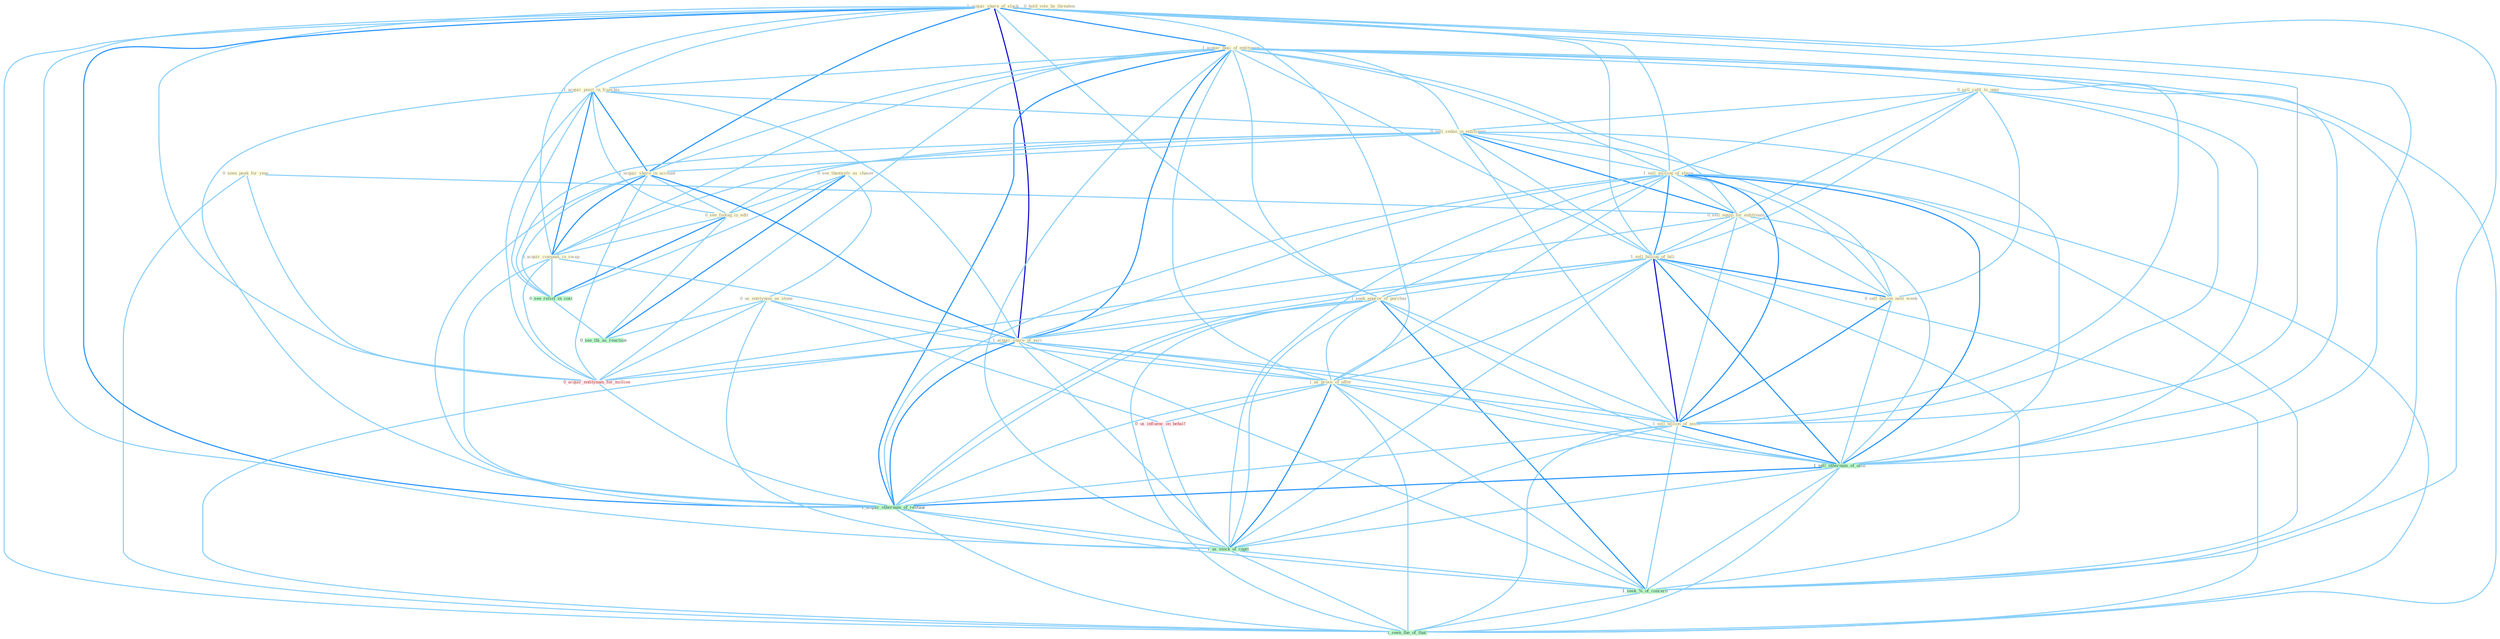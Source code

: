 Graph G{ 
    node
    [shape=polygon,style=filled,width=.5,height=.06,color="#BDFCC9",fixedsize=true,fontsize=4,
    fontcolor="#2f4f4f"];
    {node
    [color="#ffffe0", fontcolor="#8b7d6b"] "0_seen_peak_for_year " "1_acquir_share_of_stock " "1_acquir_busi_of_entitynam " "0_sell_cattl_to_oper " "0_hold_vote_by_threaten " "1_acquir_posit_in_franchis " "0_sell_sedan_in_entitynam " "1_sell_million_of_share " "0_sell_equip_for_entitynam " "0_see_themselv_as_chaser " "1_sell_billion_of_bill " "1_acquir_share_in_account " "0_us_entitynam_as_stone " "0_see_footag_in_edit " "0_sell_billion_next_week " "0_acquir_compani_in_swap " "1_seek_approv_of_purchas " "1_acquir_share_of_seri " "1_us_proce_of_offer " "1_sell_billion_of_asset "}
{node [color="#fff0f5", fontcolor="#b22222"] "0_acquir_entitynam_for_million " "0_us_influenc_on_behalf "}
edge [color="#B0E2FF"];

	"0_seen_peak_for_year " -- "0_sell_equip_for_entitynam " [w="1", color="#87cefa" ];
	"0_seen_peak_for_year " -- "0_acquir_entitynam_for_million " [w="1", color="#87cefa" ];
	"0_seen_peak_for_year " -- "1_seen_the_of_that " [w="1", color="#87cefa" ];
	"1_acquir_share_of_stock " -- "1_acquir_busi_of_entitynam " [w="2", color="#1e90ff" , len=0.8];
	"1_acquir_share_of_stock " -- "1_acquir_posit_in_franchis " [w="1", color="#87cefa" ];
	"1_acquir_share_of_stock " -- "1_sell_million_of_share " [w="1", color="#87cefa" ];
	"1_acquir_share_of_stock " -- "1_sell_billion_of_bill " [w="1", color="#87cefa" ];
	"1_acquir_share_of_stock " -- "1_acquir_share_in_account " [w="2", color="#1e90ff" , len=0.8];
	"1_acquir_share_of_stock " -- "0_acquir_compani_in_swap " [w="1", color="#87cefa" ];
	"1_acquir_share_of_stock " -- "1_seek_approv_of_purchas " [w="1", color="#87cefa" ];
	"1_acquir_share_of_stock " -- "1_acquir_share_of_seri " [w="3", color="#0000cd" , len=0.6];
	"1_acquir_share_of_stock " -- "1_us_proce_of_offer " [w="1", color="#87cefa" ];
	"1_acquir_share_of_stock " -- "1_sell_billion_of_asset " [w="1", color="#87cefa" ];
	"1_acquir_share_of_stock " -- "0_acquir_entitynam_for_million " [w="1", color="#87cefa" ];
	"1_acquir_share_of_stock " -- "1_sell_othernum_of_offic " [w="1", color="#87cefa" ];
	"1_acquir_share_of_stock " -- "1_acquir_othernum_of_restaur " [w="2", color="#1e90ff" , len=0.8];
	"1_acquir_share_of_stock " -- "1_us_stock_of_capit " [w="1", color="#87cefa" ];
	"1_acquir_share_of_stock " -- "1_seek_%_of_concern " [w="1", color="#87cefa" ];
	"1_acquir_share_of_stock " -- "1_seen_the_of_that " [w="1", color="#87cefa" ];
	"1_acquir_busi_of_entitynam " -- "1_acquir_posit_in_franchis " [w="1", color="#87cefa" ];
	"1_acquir_busi_of_entitynam " -- "0_sell_sedan_in_entitynam " [w="1", color="#87cefa" ];
	"1_acquir_busi_of_entitynam " -- "1_sell_million_of_share " [w="1", color="#87cefa" ];
	"1_acquir_busi_of_entitynam " -- "0_sell_equip_for_entitynam " [w="1", color="#87cefa" ];
	"1_acquir_busi_of_entitynam " -- "1_sell_billion_of_bill " [w="1", color="#87cefa" ];
	"1_acquir_busi_of_entitynam " -- "1_acquir_share_in_account " [w="1", color="#87cefa" ];
	"1_acquir_busi_of_entitynam " -- "0_acquir_compani_in_swap " [w="1", color="#87cefa" ];
	"1_acquir_busi_of_entitynam " -- "1_seek_approv_of_purchas " [w="1", color="#87cefa" ];
	"1_acquir_busi_of_entitynam " -- "1_acquir_share_of_seri " [w="2", color="#1e90ff" , len=0.8];
	"1_acquir_busi_of_entitynam " -- "1_us_proce_of_offer " [w="1", color="#87cefa" ];
	"1_acquir_busi_of_entitynam " -- "1_sell_billion_of_asset " [w="1", color="#87cefa" ];
	"1_acquir_busi_of_entitynam " -- "0_acquir_entitynam_for_million " [w="1", color="#87cefa" ];
	"1_acquir_busi_of_entitynam " -- "1_sell_othernum_of_offic " [w="1", color="#87cefa" ];
	"1_acquir_busi_of_entitynam " -- "1_acquir_othernum_of_restaur " [w="2", color="#1e90ff" , len=0.8];
	"1_acquir_busi_of_entitynam " -- "1_us_stock_of_capit " [w="1", color="#87cefa" ];
	"1_acquir_busi_of_entitynam " -- "1_seek_%_of_concern " [w="1", color="#87cefa" ];
	"1_acquir_busi_of_entitynam " -- "1_seen_the_of_that " [w="1", color="#87cefa" ];
	"0_sell_cattl_to_oper " -- "0_sell_sedan_in_entitynam " [w="1", color="#87cefa" ];
	"0_sell_cattl_to_oper " -- "1_sell_million_of_share " [w="1", color="#87cefa" ];
	"0_sell_cattl_to_oper " -- "0_sell_equip_for_entitynam " [w="1", color="#87cefa" ];
	"0_sell_cattl_to_oper " -- "1_sell_billion_of_bill " [w="1", color="#87cefa" ];
	"0_sell_cattl_to_oper " -- "0_sell_billion_next_week " [w="1", color="#87cefa" ];
	"0_sell_cattl_to_oper " -- "1_sell_billion_of_asset " [w="1", color="#87cefa" ];
	"0_sell_cattl_to_oper " -- "1_sell_othernum_of_offic " [w="1", color="#87cefa" ];
	"1_acquir_posit_in_franchis " -- "0_sell_sedan_in_entitynam " [w="1", color="#87cefa" ];
	"1_acquir_posit_in_franchis " -- "1_acquir_share_in_account " [w="2", color="#1e90ff" , len=0.8];
	"1_acquir_posit_in_franchis " -- "0_see_footag_in_edit " [w="1", color="#87cefa" ];
	"1_acquir_posit_in_franchis " -- "0_acquir_compani_in_swap " [w="2", color="#1e90ff" , len=0.8];
	"1_acquir_posit_in_franchis " -- "1_acquir_share_of_seri " [w="1", color="#87cefa" ];
	"1_acquir_posit_in_franchis " -- "0_acquir_entitynam_for_million " [w="1", color="#87cefa" ];
	"1_acquir_posit_in_franchis " -- "0_see_relief_in_cost " [w="1", color="#87cefa" ];
	"1_acquir_posit_in_franchis " -- "1_acquir_othernum_of_restaur " [w="1", color="#87cefa" ];
	"0_sell_sedan_in_entitynam " -- "1_sell_million_of_share " [w="1", color="#87cefa" ];
	"0_sell_sedan_in_entitynam " -- "0_sell_equip_for_entitynam " [w="2", color="#1e90ff" , len=0.8];
	"0_sell_sedan_in_entitynam " -- "1_sell_billion_of_bill " [w="1", color="#87cefa" ];
	"0_sell_sedan_in_entitynam " -- "1_acquir_share_in_account " [w="1", color="#87cefa" ];
	"0_sell_sedan_in_entitynam " -- "0_see_footag_in_edit " [w="1", color="#87cefa" ];
	"0_sell_sedan_in_entitynam " -- "0_sell_billion_next_week " [w="1", color="#87cefa" ];
	"0_sell_sedan_in_entitynam " -- "0_acquir_compani_in_swap " [w="1", color="#87cefa" ];
	"0_sell_sedan_in_entitynam " -- "1_sell_billion_of_asset " [w="1", color="#87cefa" ];
	"0_sell_sedan_in_entitynam " -- "1_sell_othernum_of_offic " [w="1", color="#87cefa" ];
	"0_sell_sedan_in_entitynam " -- "0_see_relief_in_cost " [w="1", color="#87cefa" ];
	"1_sell_million_of_share " -- "0_sell_equip_for_entitynam " [w="1", color="#87cefa" ];
	"1_sell_million_of_share " -- "1_sell_billion_of_bill " [w="2", color="#1e90ff" , len=0.8];
	"1_sell_million_of_share " -- "0_sell_billion_next_week " [w="1", color="#87cefa" ];
	"1_sell_million_of_share " -- "1_seek_approv_of_purchas " [w="1", color="#87cefa" ];
	"1_sell_million_of_share " -- "1_acquir_share_of_seri " [w="1", color="#87cefa" ];
	"1_sell_million_of_share " -- "1_us_proce_of_offer " [w="1", color="#87cefa" ];
	"1_sell_million_of_share " -- "1_sell_billion_of_asset " [w="2", color="#1e90ff" , len=0.8];
	"1_sell_million_of_share " -- "1_sell_othernum_of_offic " [w="2", color="#1e90ff" , len=0.8];
	"1_sell_million_of_share " -- "1_acquir_othernum_of_restaur " [w="1", color="#87cefa" ];
	"1_sell_million_of_share " -- "1_us_stock_of_capit " [w="1", color="#87cefa" ];
	"1_sell_million_of_share " -- "1_seek_%_of_concern " [w="1", color="#87cefa" ];
	"1_sell_million_of_share " -- "1_seen_the_of_that " [w="1", color="#87cefa" ];
	"0_sell_equip_for_entitynam " -- "1_sell_billion_of_bill " [w="1", color="#87cefa" ];
	"0_sell_equip_for_entitynam " -- "0_sell_billion_next_week " [w="1", color="#87cefa" ];
	"0_sell_equip_for_entitynam " -- "1_sell_billion_of_asset " [w="1", color="#87cefa" ];
	"0_sell_equip_for_entitynam " -- "0_acquir_entitynam_for_million " [w="1", color="#87cefa" ];
	"0_sell_equip_for_entitynam " -- "1_sell_othernum_of_offic " [w="1", color="#87cefa" ];
	"0_see_themselv_as_chaser " -- "0_us_entitynam_as_stone " [w="1", color="#87cefa" ];
	"0_see_themselv_as_chaser " -- "0_see_footag_in_edit " [w="1", color="#87cefa" ];
	"0_see_themselv_as_chaser " -- "0_see_relief_in_cost " [w="1", color="#87cefa" ];
	"0_see_themselv_as_chaser " -- "0_see_thi_as_reaction " [w="2", color="#1e90ff" , len=0.8];
	"1_sell_billion_of_bill " -- "0_sell_billion_next_week " [w="2", color="#1e90ff" , len=0.8];
	"1_sell_billion_of_bill " -- "1_seek_approv_of_purchas " [w="1", color="#87cefa" ];
	"1_sell_billion_of_bill " -- "1_acquir_share_of_seri " [w="1", color="#87cefa" ];
	"1_sell_billion_of_bill " -- "1_us_proce_of_offer " [w="1", color="#87cefa" ];
	"1_sell_billion_of_bill " -- "1_sell_billion_of_asset " [w="3", color="#0000cd" , len=0.6];
	"1_sell_billion_of_bill " -- "1_sell_othernum_of_offic " [w="2", color="#1e90ff" , len=0.8];
	"1_sell_billion_of_bill " -- "1_acquir_othernum_of_restaur " [w="1", color="#87cefa" ];
	"1_sell_billion_of_bill " -- "1_us_stock_of_capit " [w="1", color="#87cefa" ];
	"1_sell_billion_of_bill " -- "1_seek_%_of_concern " [w="1", color="#87cefa" ];
	"1_sell_billion_of_bill " -- "1_seen_the_of_that " [w="1", color="#87cefa" ];
	"1_acquir_share_in_account " -- "0_see_footag_in_edit " [w="1", color="#87cefa" ];
	"1_acquir_share_in_account " -- "0_acquir_compani_in_swap " [w="2", color="#1e90ff" , len=0.8];
	"1_acquir_share_in_account " -- "1_acquir_share_of_seri " [w="2", color="#1e90ff" , len=0.8];
	"1_acquir_share_in_account " -- "0_acquir_entitynam_for_million " [w="1", color="#87cefa" ];
	"1_acquir_share_in_account " -- "0_see_relief_in_cost " [w="1", color="#87cefa" ];
	"1_acquir_share_in_account " -- "1_acquir_othernum_of_restaur " [w="1", color="#87cefa" ];
	"0_us_entitynam_as_stone " -- "1_us_proce_of_offer " [w="1", color="#87cefa" ];
	"0_us_entitynam_as_stone " -- "0_acquir_entitynam_for_million " [w="1", color="#87cefa" ];
	"0_us_entitynam_as_stone " -- "0_us_influenc_on_behalf " [w="1", color="#87cefa" ];
	"0_us_entitynam_as_stone " -- "0_see_thi_as_reaction " [w="1", color="#87cefa" ];
	"0_us_entitynam_as_stone " -- "1_us_stock_of_capit " [w="1", color="#87cefa" ];
	"0_see_footag_in_edit " -- "0_acquir_compani_in_swap " [w="1", color="#87cefa" ];
	"0_see_footag_in_edit " -- "0_see_relief_in_cost " [w="2", color="#1e90ff" , len=0.8];
	"0_see_footag_in_edit " -- "0_see_thi_as_reaction " [w="1", color="#87cefa" ];
	"0_sell_billion_next_week " -- "1_sell_billion_of_asset " [w="2", color="#1e90ff" , len=0.8];
	"0_sell_billion_next_week " -- "1_sell_othernum_of_offic " [w="1", color="#87cefa" ];
	"0_acquir_compani_in_swap " -- "1_acquir_share_of_seri " [w="1", color="#87cefa" ];
	"0_acquir_compani_in_swap " -- "0_acquir_entitynam_for_million " [w="1", color="#87cefa" ];
	"0_acquir_compani_in_swap " -- "0_see_relief_in_cost " [w="1", color="#87cefa" ];
	"0_acquir_compani_in_swap " -- "1_acquir_othernum_of_restaur " [w="1", color="#87cefa" ];
	"1_seek_approv_of_purchas " -- "1_acquir_share_of_seri " [w="1", color="#87cefa" ];
	"1_seek_approv_of_purchas " -- "1_us_proce_of_offer " [w="1", color="#87cefa" ];
	"1_seek_approv_of_purchas " -- "1_sell_billion_of_asset " [w="1", color="#87cefa" ];
	"1_seek_approv_of_purchas " -- "1_sell_othernum_of_offic " [w="1", color="#87cefa" ];
	"1_seek_approv_of_purchas " -- "1_acquir_othernum_of_restaur " [w="1", color="#87cefa" ];
	"1_seek_approv_of_purchas " -- "1_us_stock_of_capit " [w="1", color="#87cefa" ];
	"1_seek_approv_of_purchas " -- "1_seek_%_of_concern " [w="2", color="#1e90ff" , len=0.8];
	"1_seek_approv_of_purchas " -- "1_seen_the_of_that " [w="1", color="#87cefa" ];
	"1_acquir_share_of_seri " -- "1_us_proce_of_offer " [w="1", color="#87cefa" ];
	"1_acquir_share_of_seri " -- "1_sell_billion_of_asset " [w="1", color="#87cefa" ];
	"1_acquir_share_of_seri " -- "0_acquir_entitynam_for_million " [w="1", color="#87cefa" ];
	"1_acquir_share_of_seri " -- "1_sell_othernum_of_offic " [w="1", color="#87cefa" ];
	"1_acquir_share_of_seri " -- "1_acquir_othernum_of_restaur " [w="2", color="#1e90ff" , len=0.8];
	"1_acquir_share_of_seri " -- "1_us_stock_of_capit " [w="1", color="#87cefa" ];
	"1_acquir_share_of_seri " -- "1_seek_%_of_concern " [w="1", color="#87cefa" ];
	"1_acquir_share_of_seri " -- "1_seen_the_of_that " [w="1", color="#87cefa" ];
	"1_us_proce_of_offer " -- "1_sell_billion_of_asset " [w="1", color="#87cefa" ];
	"1_us_proce_of_offer " -- "1_sell_othernum_of_offic " [w="1", color="#87cefa" ];
	"1_us_proce_of_offer " -- "0_us_influenc_on_behalf " [w="1", color="#87cefa" ];
	"1_us_proce_of_offer " -- "1_acquir_othernum_of_restaur " [w="1", color="#87cefa" ];
	"1_us_proce_of_offer " -- "1_us_stock_of_capit " [w="2", color="#1e90ff" , len=0.8];
	"1_us_proce_of_offer " -- "1_seek_%_of_concern " [w="1", color="#87cefa" ];
	"1_us_proce_of_offer " -- "1_seen_the_of_that " [w="1", color="#87cefa" ];
	"1_sell_billion_of_asset " -- "1_sell_othernum_of_offic " [w="2", color="#1e90ff" , len=0.8];
	"1_sell_billion_of_asset " -- "1_acquir_othernum_of_restaur " [w="1", color="#87cefa" ];
	"1_sell_billion_of_asset " -- "1_us_stock_of_capit " [w="1", color="#87cefa" ];
	"1_sell_billion_of_asset " -- "1_seek_%_of_concern " [w="1", color="#87cefa" ];
	"1_sell_billion_of_asset " -- "1_seen_the_of_that " [w="1", color="#87cefa" ];
	"0_acquir_entitynam_for_million " -- "1_acquir_othernum_of_restaur " [w="1", color="#87cefa" ];
	"1_sell_othernum_of_offic " -- "1_acquir_othernum_of_restaur " [w="2", color="#1e90ff" , len=0.8];
	"1_sell_othernum_of_offic " -- "1_us_stock_of_capit " [w="1", color="#87cefa" ];
	"1_sell_othernum_of_offic " -- "1_seek_%_of_concern " [w="1", color="#87cefa" ];
	"1_sell_othernum_of_offic " -- "1_seen_the_of_that " [w="1", color="#87cefa" ];
	"0_us_influenc_on_behalf " -- "1_us_stock_of_capit " [w="1", color="#87cefa" ];
	"0_see_relief_in_cost " -- "0_see_thi_as_reaction " [w="1", color="#87cefa" ];
	"1_acquir_othernum_of_restaur " -- "1_us_stock_of_capit " [w="1", color="#87cefa" ];
	"1_acquir_othernum_of_restaur " -- "1_seek_%_of_concern " [w="1", color="#87cefa" ];
	"1_acquir_othernum_of_restaur " -- "1_seen_the_of_that " [w="1", color="#87cefa" ];
	"1_us_stock_of_capit " -- "1_seek_%_of_concern " [w="1", color="#87cefa" ];
	"1_us_stock_of_capit " -- "1_seen_the_of_that " [w="1", color="#87cefa" ];
	"1_seek_%_of_concern " -- "1_seen_the_of_that " [w="1", color="#87cefa" ];
}